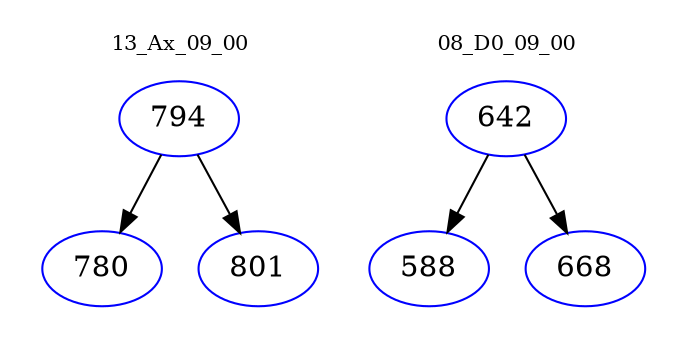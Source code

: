digraph{
subgraph cluster_0 {
color = white
label = "13_Ax_09_00";
fontsize=10;
T0_794 [label="794", color="blue"]
T0_794 -> T0_780 [color="black"]
T0_780 [label="780", color="blue"]
T0_794 -> T0_801 [color="black"]
T0_801 [label="801", color="blue"]
}
subgraph cluster_1 {
color = white
label = "08_D0_09_00";
fontsize=10;
T1_642 [label="642", color="blue"]
T1_642 -> T1_588 [color="black"]
T1_588 [label="588", color="blue"]
T1_642 -> T1_668 [color="black"]
T1_668 [label="668", color="blue"]
}
}
